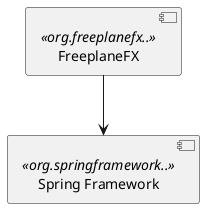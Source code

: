 @startuml FreeplaneFX Architecture

[FreeplaneFX] <<org.freeplanefx..>>

[Spring Framework] <<org.springframework..>>

[FreeplaneFX] --> [Spring Framework]

@enduml